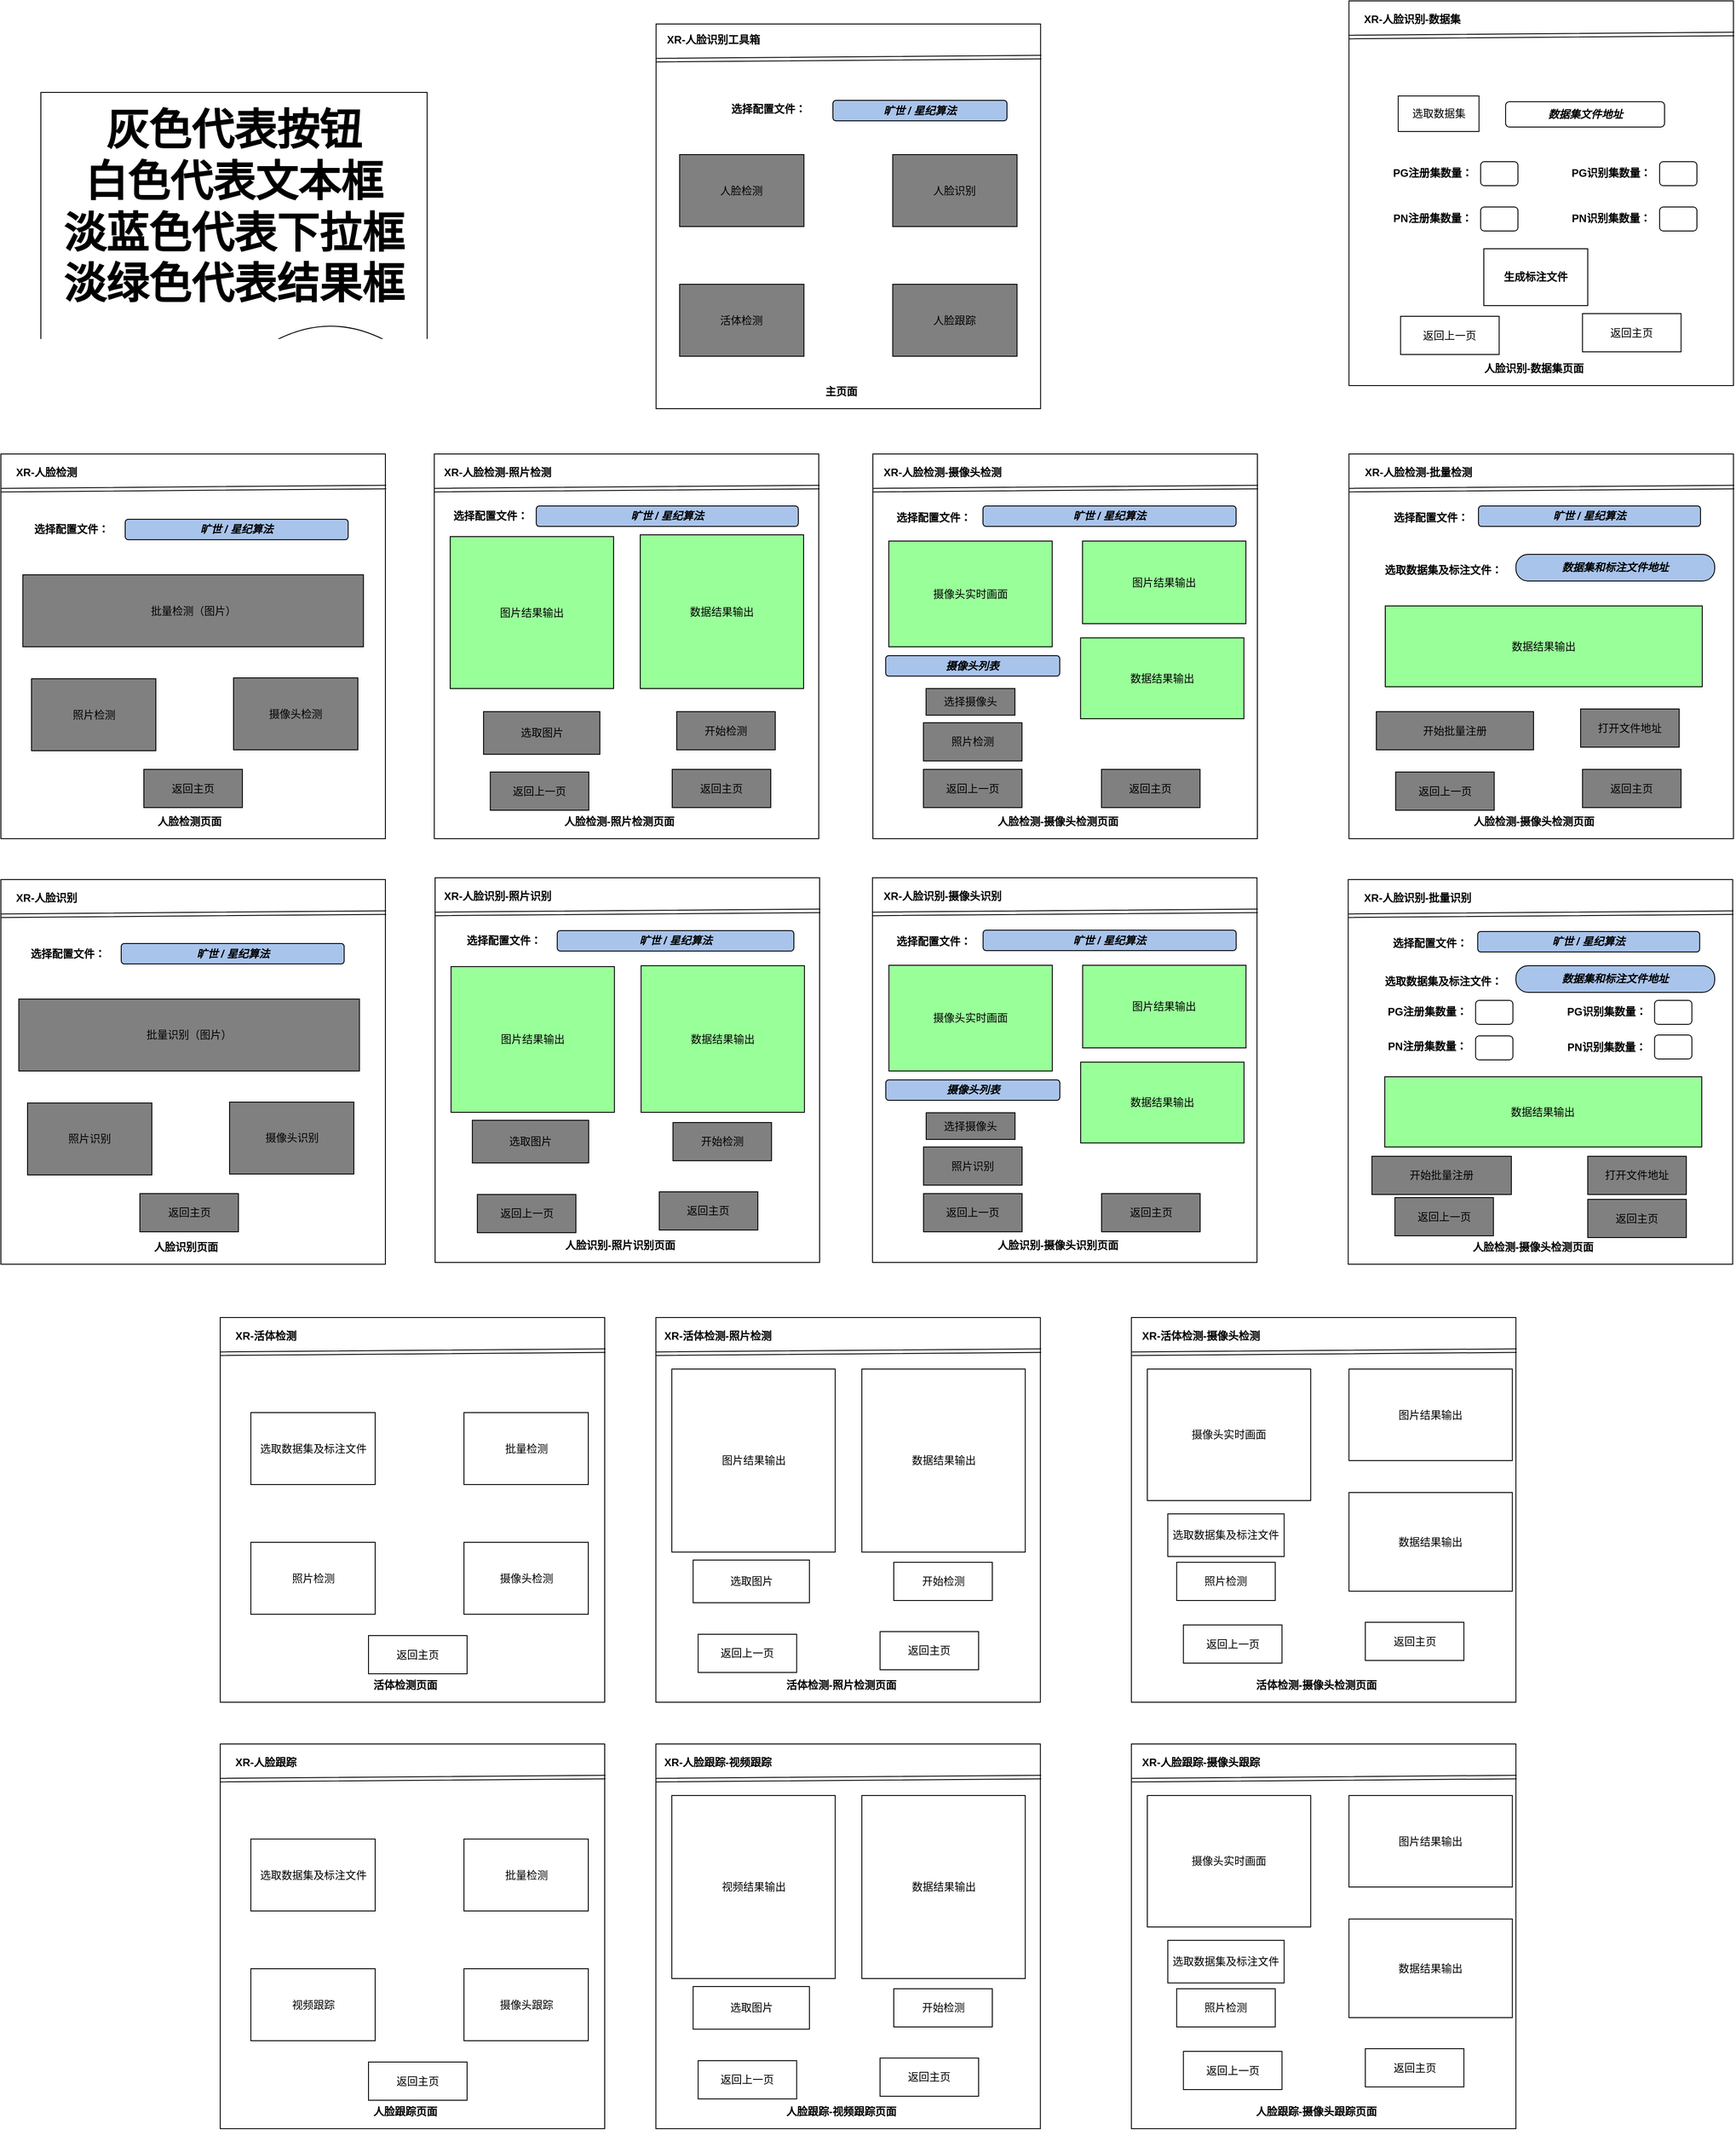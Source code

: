 <mxfile version="20.2.7" type="github">
  <diagram id="C5RBs43oDa-KdzZeNtuy" name="Page-1">
    <mxGraphModel dx="1890" dy="-941" grid="0" gridSize="10" guides="1" tooltips="1" connect="1" arrows="1" fold="1" page="1" pageScale="1" pageWidth="1169" pageHeight="1654" math="0" shadow="0">
      <root>
        <mxCell id="WIyWlLk6GJQsqaUBKTNV-0" />
        <mxCell id="WIyWlLk6GJQsqaUBKTNV-1" parent="WIyWlLk6GJQsqaUBKTNV-0" />
        <mxCell id="2s0qxEssO6G0uXbcbGAq-0" value="" style="whiteSpace=wrap;html=1;aspect=fixed;" parent="WIyWlLk6GJQsqaUBKTNV-1" vertex="1">
          <mxGeometry x="964.84" y="1701" width="433" height="433" as="geometry" />
        </mxCell>
        <mxCell id="2s0qxEssO6G0uXbcbGAq-1" value="&lt;b&gt;XR-人脸识别工具箱&lt;/b&gt;" style="text;html=1;align=center;verticalAlign=middle;resizable=0;points=[];autosize=1;strokeColor=none;fillColor=none;" parent="WIyWlLk6GJQsqaUBKTNV-1" vertex="1">
          <mxGeometry x="967.84" y="1706" width="123" height="26" as="geometry" />
        </mxCell>
        <mxCell id="2s0qxEssO6G0uXbcbGAq-2" value="人脸检测" style="rounded=0;whiteSpace=wrap;html=1;fillColor=#808080;" parent="WIyWlLk6GJQsqaUBKTNV-1" vertex="1">
          <mxGeometry x="991.34" y="1848" width="140" height="81" as="geometry" />
        </mxCell>
        <mxCell id="2s0qxEssO6G0uXbcbGAq-5" value="人脸识别" style="rounded=0;whiteSpace=wrap;html=1;fillColor=#808080;" parent="WIyWlLk6GJQsqaUBKTNV-1" vertex="1">
          <mxGeometry x="1231.34" y="1848" width="140" height="81" as="geometry" />
        </mxCell>
        <mxCell id="2s0qxEssO6G0uXbcbGAq-6" value="活体检测" style="rounded=0;whiteSpace=wrap;html=1;fillColor=#808080;" parent="WIyWlLk6GJQsqaUBKTNV-1" vertex="1">
          <mxGeometry x="991.34" y="1994" width="140" height="81" as="geometry" />
        </mxCell>
        <mxCell id="2s0qxEssO6G0uXbcbGAq-7" value="人脸跟踪" style="rounded=0;whiteSpace=wrap;html=1;fillColor=#808080;" parent="WIyWlLk6GJQsqaUBKTNV-1" vertex="1">
          <mxGeometry x="1231.34" y="1994" width="140" height="81" as="geometry" />
        </mxCell>
        <mxCell id="2s0qxEssO6G0uXbcbGAq-9" value="" style="shape=link;html=1;rounded=0;exitX=0.001;exitY=0.094;exitDx=0;exitDy=0;exitPerimeter=0;entryX=1.002;entryY=0.086;entryDx=0;entryDy=0;entryPerimeter=0;" parent="WIyWlLk6GJQsqaUBKTNV-1" source="2s0qxEssO6G0uXbcbGAq-0" target="2s0qxEssO6G0uXbcbGAq-0" edge="1">
          <mxGeometry width="100" relative="1" as="geometry">
            <mxPoint x="1035.84" y="1742" as="sourcePoint" />
            <mxPoint x="1135.84" y="1742" as="targetPoint" />
          </mxGeometry>
        </mxCell>
        <mxCell id="2s0qxEssO6G0uXbcbGAq-10" value="&lt;b&gt;主页面&lt;/b&gt;" style="text;html=1;align=center;verticalAlign=middle;resizable=0;points=[];autosize=1;strokeColor=none;fillColor=none;" parent="WIyWlLk6GJQsqaUBKTNV-1" vertex="1">
          <mxGeometry x="1145.84" y="2102" width="54" height="26" as="geometry" />
        </mxCell>
        <mxCell id="2s0qxEssO6G0uXbcbGAq-11" value="" style="whiteSpace=wrap;html=1;aspect=fixed;" parent="WIyWlLk6GJQsqaUBKTNV-1" vertex="1">
          <mxGeometry x="227.0" y="2185" width="433" height="433" as="geometry" />
        </mxCell>
        <mxCell id="2s0qxEssO6G0uXbcbGAq-12" value="&lt;b&gt;XR-人脸检测&lt;/b&gt;" style="text;html=1;align=center;verticalAlign=middle;resizable=0;points=[];autosize=1;strokeColor=none;fillColor=none;" parent="WIyWlLk6GJQsqaUBKTNV-1" vertex="1">
          <mxGeometry x="234.0" y="2193" width="87" height="26" as="geometry" />
        </mxCell>
        <mxCell id="2s0qxEssO6G0uXbcbGAq-14" value="批量检测（图片）" style="rounded=0;whiteSpace=wrap;html=1;shadow=0;fillColor=#808080;" parent="WIyWlLk6GJQsqaUBKTNV-1" vertex="1">
          <mxGeometry x="251.7" y="2321" width="383.59" height="81" as="geometry" />
        </mxCell>
        <mxCell id="2s0qxEssO6G0uXbcbGAq-15" value="照片检测" style="rounded=0;whiteSpace=wrap;html=1;fillColor=#808080;" parent="WIyWlLk6GJQsqaUBKTNV-1" vertex="1">
          <mxGeometry x="261.5" y="2438" width="140" height="81" as="geometry" />
        </mxCell>
        <mxCell id="2s0qxEssO6G0uXbcbGAq-16" value="摄像头检测" style="rounded=0;whiteSpace=wrap;html=1;fillColor=#808080;" parent="WIyWlLk6GJQsqaUBKTNV-1" vertex="1">
          <mxGeometry x="489" y="2437" width="140" height="81" as="geometry" />
        </mxCell>
        <mxCell id="2s0qxEssO6G0uXbcbGAq-17" value="" style="shape=link;html=1;rounded=0;exitX=0.001;exitY=0.094;exitDx=0;exitDy=0;exitPerimeter=0;entryX=1.002;entryY=0.086;entryDx=0;entryDy=0;entryPerimeter=0;" parent="WIyWlLk6GJQsqaUBKTNV-1" source="2s0qxEssO6G0uXbcbGAq-11" target="2s0qxEssO6G0uXbcbGAq-11" edge="1">
          <mxGeometry width="100" relative="1" as="geometry">
            <mxPoint x="298" y="2226" as="sourcePoint" />
            <mxPoint x="398" y="2226" as="targetPoint" />
          </mxGeometry>
        </mxCell>
        <mxCell id="2s0qxEssO6G0uXbcbGAq-18" value="&lt;b&gt;人脸检测页面&lt;/b&gt;" style="text;html=1;align=center;verticalAlign=middle;resizable=0;points=[];autosize=1;strokeColor=none;fillColor=none;" parent="WIyWlLk6GJQsqaUBKTNV-1" vertex="1">
          <mxGeometry x="394" y="2586" width="90" height="26" as="geometry" />
        </mxCell>
        <mxCell id="2s0qxEssO6G0uXbcbGAq-20" value="" style="whiteSpace=wrap;html=1;aspect=fixed;" parent="WIyWlLk6GJQsqaUBKTNV-1" vertex="1">
          <mxGeometry x="715.07" y="2185" width="433" height="433" as="geometry" />
        </mxCell>
        <mxCell id="2s0qxEssO6G0uXbcbGAq-21" value="&lt;b&gt;XR-人脸检测-照片检测&lt;/b&gt;" style="text;html=1;align=center;verticalAlign=middle;resizable=0;points=[];autosize=1;strokeColor=none;fillColor=none;" parent="WIyWlLk6GJQsqaUBKTNV-1" vertex="1">
          <mxGeometry x="716" y="2193" width="139" height="26" as="geometry" />
        </mxCell>
        <mxCell id="2s0qxEssO6G0uXbcbGAq-22" value="选取图片" style="rounded=0;whiteSpace=wrap;html=1;fillColor=#808080;" parent="WIyWlLk6GJQsqaUBKTNV-1" vertex="1">
          <mxGeometry x="770.54" y="2475" width="131" height="48" as="geometry" />
        </mxCell>
        <mxCell id="2s0qxEssO6G0uXbcbGAq-24" value="开始检测" style="rounded=0;whiteSpace=wrap;html=1;fillColor=#808080;" parent="WIyWlLk6GJQsqaUBKTNV-1" vertex="1">
          <mxGeometry x="988.07" y="2475" width="111" height="43" as="geometry" />
        </mxCell>
        <mxCell id="2s0qxEssO6G0uXbcbGAq-26" value="" style="shape=link;html=1;rounded=0;exitX=0.001;exitY=0.094;exitDx=0;exitDy=0;exitPerimeter=0;entryX=1.002;entryY=0.086;entryDx=0;entryDy=0;entryPerimeter=0;" parent="WIyWlLk6GJQsqaUBKTNV-1" source="2s0qxEssO6G0uXbcbGAq-20" target="2s0qxEssO6G0uXbcbGAq-20" edge="1">
          <mxGeometry width="100" relative="1" as="geometry">
            <mxPoint x="786.07" y="2226" as="sourcePoint" />
            <mxPoint x="886.07" y="2226" as="targetPoint" />
          </mxGeometry>
        </mxCell>
        <mxCell id="2s0qxEssO6G0uXbcbGAq-27" value="&lt;b&gt;人脸检测-照片检测页面&lt;/b&gt;" style="text;html=1;align=center;verticalAlign=middle;resizable=0;points=[];autosize=1;strokeColor=none;fillColor=none;" parent="WIyWlLk6GJQsqaUBKTNV-1" vertex="1">
          <mxGeometry x="852.07" y="2586" width="142" height="26" as="geometry" />
        </mxCell>
        <mxCell id="2s0qxEssO6G0uXbcbGAq-28" value="图片结果输出" style="rounded=0;whiteSpace=wrap;html=1;fillColor=#99FF99;" parent="WIyWlLk6GJQsqaUBKTNV-1" vertex="1">
          <mxGeometry x="733" y="2278" width="184" height="171" as="geometry" />
        </mxCell>
        <mxCell id="2s0qxEssO6G0uXbcbGAq-29" value="数据结果输出" style="rounded=0;whiteSpace=wrap;html=1;fillColor=#99FF99;" parent="WIyWlLk6GJQsqaUBKTNV-1" vertex="1">
          <mxGeometry x="947.0" y="2276" width="184" height="173" as="geometry" />
        </mxCell>
        <mxCell id="2s0qxEssO6G0uXbcbGAq-30" value="" style="whiteSpace=wrap;html=1;aspect=fixed;" parent="WIyWlLk6GJQsqaUBKTNV-1" vertex="1">
          <mxGeometry x="1209" y="2185" width="433" height="433" as="geometry" />
        </mxCell>
        <mxCell id="2s0qxEssO6G0uXbcbGAq-31" value="&lt;b&gt;XR-人脸检测-摄像头检测&lt;/b&gt;" style="text;html=1;align=center;verticalAlign=middle;resizable=0;points=[];autosize=1;strokeColor=none;fillColor=none;" parent="WIyWlLk6GJQsqaUBKTNV-1" vertex="1">
          <mxGeometry x="1211.5" y="2193" width="151" height="26" as="geometry" />
        </mxCell>
        <mxCell id="2s0qxEssO6G0uXbcbGAq-32" value="选择摄像头" style="rounded=0;whiteSpace=wrap;html=1;fillColor=#808080;" parent="WIyWlLk6GJQsqaUBKTNV-1" vertex="1">
          <mxGeometry x="1268.89" y="2449" width="100.07" height="30" as="geometry" />
        </mxCell>
        <mxCell id="2s0qxEssO6G0uXbcbGAq-33" value="照片检测" style="rounded=0;whiteSpace=wrap;html=1;fillColor=#808080;" parent="WIyWlLk6GJQsqaUBKTNV-1" vertex="1">
          <mxGeometry x="1265.93" y="2487.5" width="111" height="43" as="geometry" />
        </mxCell>
        <mxCell id="2s0qxEssO6G0uXbcbGAq-34" value="" style="shape=link;html=1;rounded=0;exitX=0.001;exitY=0.094;exitDx=0;exitDy=0;exitPerimeter=0;entryX=1.002;entryY=0.086;entryDx=0;entryDy=0;entryPerimeter=0;" parent="WIyWlLk6GJQsqaUBKTNV-1" source="2s0qxEssO6G0uXbcbGAq-30" target="2s0qxEssO6G0uXbcbGAq-30" edge="1">
          <mxGeometry width="100" relative="1" as="geometry">
            <mxPoint x="1280" y="2226" as="sourcePoint" />
            <mxPoint x="1380" y="2226" as="targetPoint" />
          </mxGeometry>
        </mxCell>
        <mxCell id="2s0qxEssO6G0uXbcbGAq-35" value="&lt;b&gt;人脸检测-摄像头检测页面&lt;/b&gt;" style="text;html=1;align=center;verticalAlign=middle;resizable=0;points=[];autosize=1;strokeColor=none;fillColor=none;" parent="WIyWlLk6GJQsqaUBKTNV-1" vertex="1">
          <mxGeometry x="1340" y="2586" width="154" height="26" as="geometry" />
        </mxCell>
        <mxCell id="2s0qxEssO6G0uXbcbGAq-36" value="摄像头实时画面" style="rounded=0;whiteSpace=wrap;html=1;fillColor=#99FF99;" parent="WIyWlLk6GJQsqaUBKTNV-1" vertex="1">
          <mxGeometry x="1226.93" y="2283" width="184" height="119" as="geometry" />
        </mxCell>
        <mxCell id="2s0qxEssO6G0uXbcbGAq-37" value="数据结果输出" style="rounded=0;whiteSpace=wrap;html=1;fillColor=#99FF99;" parent="WIyWlLk6GJQsqaUBKTNV-1" vertex="1">
          <mxGeometry x="1442.86" y="2392" width="184" height="91" as="geometry" />
        </mxCell>
        <mxCell id="2s0qxEssO6G0uXbcbGAq-38" value="图片结果输出" style="rounded=0;whiteSpace=wrap;html=1;fillColor=#99FF99;" parent="WIyWlLk6GJQsqaUBKTNV-1" vertex="1">
          <mxGeometry x="1445.09" y="2283" width="184" height="93" as="geometry" />
        </mxCell>
        <mxCell id="2s0qxEssO6G0uXbcbGAq-39" value="" style="whiteSpace=wrap;html=1;aspect=fixed;" parent="WIyWlLk6GJQsqaUBKTNV-1" vertex="1">
          <mxGeometry x="227" y="2664" width="433" height="433" as="geometry" />
        </mxCell>
        <mxCell id="2s0qxEssO6G0uXbcbGAq-40" value="&lt;b&gt;XR-人脸识别&lt;/b&gt;" style="text;html=1;align=center;verticalAlign=middle;resizable=0;points=[];autosize=1;strokeColor=none;fillColor=none;" parent="WIyWlLk6GJQsqaUBKTNV-1" vertex="1">
          <mxGeometry x="234" y="2672" width="87" height="26" as="geometry" />
        </mxCell>
        <mxCell id="2s0qxEssO6G0uXbcbGAq-45" value="" style="shape=link;html=1;rounded=0;exitX=0.001;exitY=0.094;exitDx=0;exitDy=0;exitPerimeter=0;entryX=1.002;entryY=0.086;entryDx=0;entryDy=0;entryPerimeter=0;" parent="WIyWlLk6GJQsqaUBKTNV-1" source="2s0qxEssO6G0uXbcbGAq-39" target="2s0qxEssO6G0uXbcbGAq-39" edge="1">
          <mxGeometry width="100" relative="1" as="geometry">
            <mxPoint x="298.0" y="2705" as="sourcePoint" />
            <mxPoint x="398.0" y="2705" as="targetPoint" />
          </mxGeometry>
        </mxCell>
        <mxCell id="2s0qxEssO6G0uXbcbGAq-46" value="&lt;b&gt;人脸识别页面&lt;/b&gt;" style="text;html=1;align=center;verticalAlign=middle;resizable=0;points=[];autosize=1;strokeColor=none;fillColor=none;" parent="WIyWlLk6GJQsqaUBKTNV-1" vertex="1">
          <mxGeometry x="390.0" y="3065" width="90" height="26" as="geometry" />
        </mxCell>
        <mxCell id="2s0qxEssO6G0uXbcbGAq-47" value="" style="whiteSpace=wrap;html=1;aspect=fixed;" parent="WIyWlLk6GJQsqaUBKTNV-1" vertex="1">
          <mxGeometry x="1745.14" y="1675" width="433" height="433" as="geometry" />
        </mxCell>
        <mxCell id="2s0qxEssO6G0uXbcbGAq-48" value="&lt;b&gt;XR-人脸识别-数据集&lt;/b&gt;" style="text;html=1;align=center;verticalAlign=middle;resizable=0;points=[];autosize=1;strokeColor=none;fillColor=none;" parent="WIyWlLk6GJQsqaUBKTNV-1" vertex="1">
          <mxGeometry x="1752.07" y="1683" width="127" height="26" as="geometry" />
        </mxCell>
        <mxCell id="2s0qxEssO6G0uXbcbGAq-49" value="&lt;b&gt;生成标注文件&lt;/b&gt;" style="rounded=0;whiteSpace=wrap;html=1;" parent="WIyWlLk6GJQsqaUBKTNV-1" vertex="1">
          <mxGeometry x="1897.01" y="1954" width="117.06" height="64" as="geometry" />
        </mxCell>
        <mxCell id="2s0qxEssO6G0uXbcbGAq-51" value="" style="shape=link;html=1;rounded=0;exitX=0.001;exitY=0.094;exitDx=0;exitDy=0;exitPerimeter=0;entryX=1.002;entryY=0.086;entryDx=0;entryDy=0;entryPerimeter=0;" parent="WIyWlLk6GJQsqaUBKTNV-1" source="2s0qxEssO6G0uXbcbGAq-47" target="2s0qxEssO6G0uXbcbGAq-47" edge="1">
          <mxGeometry width="100" relative="1" as="geometry">
            <mxPoint x="1816.14" y="1716" as="sourcePoint" />
            <mxPoint x="1916.14" y="1716" as="targetPoint" />
          </mxGeometry>
        </mxCell>
        <mxCell id="2s0qxEssO6G0uXbcbGAq-52" value="&lt;b&gt;人脸识别-数据集页面&lt;/b&gt;" style="text;html=1;align=center;verticalAlign=middle;resizable=0;points=[];autosize=1;strokeColor=none;fillColor=none;" parent="WIyWlLk6GJQsqaUBKTNV-1" vertex="1">
          <mxGeometry x="1888.14" y="2076" width="130" height="26" as="geometry" />
        </mxCell>
        <mxCell id="2s0qxEssO6G0uXbcbGAq-55" value="" style="whiteSpace=wrap;html=1;aspect=fixed;" parent="WIyWlLk6GJQsqaUBKTNV-1" vertex="1">
          <mxGeometry x="1208.57" y="2662" width="433" height="433" as="geometry" />
        </mxCell>
        <mxCell id="2s0qxEssO6G0uXbcbGAq-56" value="&lt;b&gt;XR-人脸识别-摄像头识别&lt;/b&gt;" style="text;html=1;align=center;verticalAlign=middle;resizable=0;points=[];autosize=1;strokeColor=none;fillColor=none;" parent="WIyWlLk6GJQsqaUBKTNV-1" vertex="1">
          <mxGeometry x="1211.07" y="2670" width="151" height="26" as="geometry" />
        </mxCell>
        <mxCell id="2s0qxEssO6G0uXbcbGAq-59" value="" style="shape=link;html=1;rounded=0;exitX=0.001;exitY=0.094;exitDx=0;exitDy=0;exitPerimeter=0;entryX=1.002;entryY=0.086;entryDx=0;entryDy=0;entryPerimeter=0;" parent="WIyWlLk6GJQsqaUBKTNV-1" source="2s0qxEssO6G0uXbcbGAq-55" target="2s0qxEssO6G0uXbcbGAq-55" edge="1">
          <mxGeometry width="100" relative="1" as="geometry">
            <mxPoint x="1279.57" y="2703" as="sourcePoint" />
            <mxPoint x="1379.57" y="2703" as="targetPoint" />
          </mxGeometry>
        </mxCell>
        <mxCell id="2s0qxEssO6G0uXbcbGAq-60" value="&lt;b&gt;人脸识别-摄像头识别页面&lt;/b&gt;" style="text;html=1;align=center;verticalAlign=middle;resizable=0;points=[];autosize=1;strokeColor=none;fillColor=none;" parent="WIyWlLk6GJQsqaUBKTNV-1" vertex="1">
          <mxGeometry x="1339.57" y="3063" width="154" height="26" as="geometry" />
        </mxCell>
        <mxCell id="2s0qxEssO6G0uXbcbGAq-82" value="" style="whiteSpace=wrap;html=1;aspect=fixed;" parent="WIyWlLk6GJQsqaUBKTNV-1" vertex="1">
          <mxGeometry x="716" y="2662" width="433" height="433" as="geometry" />
        </mxCell>
        <mxCell id="2s0qxEssO6G0uXbcbGAq-83" value="&lt;b&gt;XR-人脸识别-照片识别&lt;/b&gt;" style="text;html=1;align=center;verticalAlign=middle;resizable=0;points=[];autosize=1;strokeColor=none;fillColor=none;" parent="WIyWlLk6GJQsqaUBKTNV-1" vertex="1">
          <mxGeometry x="716.93" y="2670" width="139" height="26" as="geometry" />
        </mxCell>
        <mxCell id="2s0qxEssO6G0uXbcbGAq-84" value="选取图片" style="rounded=0;whiteSpace=wrap;html=1;fillColor=#808080;" parent="WIyWlLk6GJQsqaUBKTNV-1" vertex="1">
          <mxGeometry x="757.93" y="2935" width="131" height="48" as="geometry" />
        </mxCell>
        <mxCell id="2s0qxEssO6G0uXbcbGAq-85" value="开始检测" style="rounded=0;whiteSpace=wrap;html=1;fillColor=#808080;" parent="WIyWlLk6GJQsqaUBKTNV-1" vertex="1">
          <mxGeometry x="983.86" y="2937.5" width="111" height="43" as="geometry" />
        </mxCell>
        <mxCell id="2s0qxEssO6G0uXbcbGAq-86" value="" style="shape=link;html=1;rounded=0;exitX=0.001;exitY=0.094;exitDx=0;exitDy=0;exitPerimeter=0;entryX=1.002;entryY=0.086;entryDx=0;entryDy=0;entryPerimeter=0;" parent="WIyWlLk6GJQsqaUBKTNV-1" source="2s0qxEssO6G0uXbcbGAq-82" target="2s0qxEssO6G0uXbcbGAq-82" edge="1">
          <mxGeometry width="100" relative="1" as="geometry">
            <mxPoint x="787" y="2703" as="sourcePoint" />
            <mxPoint x="887" y="2703" as="targetPoint" />
          </mxGeometry>
        </mxCell>
        <mxCell id="2s0qxEssO6G0uXbcbGAq-87" value="&lt;b&gt;人脸识别-照片识别页面&lt;/b&gt;" style="text;html=1;align=center;verticalAlign=middle;resizable=0;points=[];autosize=1;strokeColor=none;fillColor=none;" parent="WIyWlLk6GJQsqaUBKTNV-1" vertex="1">
          <mxGeometry x="853" y="3063" width="142" height="26" as="geometry" />
        </mxCell>
        <mxCell id="2s0qxEssO6G0uXbcbGAq-88" value="图片结果输出" style="rounded=0;whiteSpace=wrap;html=1;fillColor=#99FF99;" parent="WIyWlLk6GJQsqaUBKTNV-1" vertex="1">
          <mxGeometry x="733.93" y="2762" width="184" height="164" as="geometry" />
        </mxCell>
        <mxCell id="2s0qxEssO6G0uXbcbGAq-89" value="数据结果输出" style="rounded=0;whiteSpace=wrap;html=1;fillColor=#99FF99;" parent="WIyWlLk6GJQsqaUBKTNV-1" vertex="1">
          <mxGeometry x="947.93" y="2761" width="184" height="165" as="geometry" />
        </mxCell>
        <mxCell id="2s0qxEssO6G0uXbcbGAq-91" value="" style="rounded=1;whiteSpace=wrap;html=1;" parent="WIyWlLk6GJQsqaUBKTNV-1" vertex="1">
          <mxGeometry x="1893.43" y="1856" width="42" height="27" as="geometry" />
        </mxCell>
        <mxCell id="2s0qxEssO6G0uXbcbGAq-92" value="&lt;b&gt;PG注册集数量：&lt;/b&gt;" style="text;html=1;align=center;verticalAlign=middle;resizable=0;points=[];autosize=1;strokeColor=none;fillColor=none;" parent="WIyWlLk6GJQsqaUBKTNV-1" vertex="1">
          <mxGeometry x="1785.43" y="1856" width="107" height="26" as="geometry" />
        </mxCell>
        <mxCell id="2s0qxEssO6G0uXbcbGAq-93" value="" style="rounded=1;whiteSpace=wrap;html=1;" parent="WIyWlLk6GJQsqaUBKTNV-1" vertex="1">
          <mxGeometry x="1893.43" y="1907" width="42" height="27" as="geometry" />
        </mxCell>
        <mxCell id="2s0qxEssO6G0uXbcbGAq-94" value="&lt;b&gt;PN注册集数量：&lt;/b&gt;" style="text;html=1;align=center;verticalAlign=middle;resizable=0;points=[];autosize=1;strokeColor=none;fillColor=none;" parent="WIyWlLk6GJQsqaUBKTNV-1" vertex="1">
          <mxGeometry x="1785.43" y="1907" width="107" height="26" as="geometry" />
        </mxCell>
        <mxCell id="2s0qxEssO6G0uXbcbGAq-95" value="" style="rounded=1;whiteSpace=wrap;html=1;" parent="WIyWlLk6GJQsqaUBKTNV-1" vertex="1">
          <mxGeometry x="2094.98" y="1856" width="42" height="27" as="geometry" />
        </mxCell>
        <mxCell id="2s0qxEssO6G0uXbcbGAq-96" value="&lt;b&gt;PG识别集数量：&lt;/b&gt;" style="text;html=1;align=center;verticalAlign=middle;resizable=0;points=[];autosize=1;strokeColor=none;fillColor=none;" parent="WIyWlLk6GJQsqaUBKTNV-1" vertex="1">
          <mxGeometry x="1986.98" y="1856" width="107" height="26" as="geometry" />
        </mxCell>
        <mxCell id="2s0qxEssO6G0uXbcbGAq-97" value="" style="rounded=1;whiteSpace=wrap;html=1;" parent="WIyWlLk6GJQsqaUBKTNV-1" vertex="1">
          <mxGeometry x="2094.98" y="1907" width="42" height="27" as="geometry" />
        </mxCell>
        <mxCell id="2s0qxEssO6G0uXbcbGAq-98" value="&lt;b&gt;PN识别集数量：&lt;/b&gt;" style="text;html=1;align=center;verticalAlign=middle;resizable=0;points=[];autosize=1;strokeColor=none;fillColor=none;" parent="WIyWlLk6GJQsqaUBKTNV-1" vertex="1">
          <mxGeometry x="1986.98" y="1907" width="107" height="26" as="geometry" />
        </mxCell>
        <mxCell id="2s0qxEssO6G0uXbcbGAq-99" value="选取数据集" style="rounded=0;whiteSpace=wrap;html=1;" parent="WIyWlLk6GJQsqaUBKTNV-1" vertex="1">
          <mxGeometry x="1800.61" y="1782" width="91" height="40" as="geometry" />
        </mxCell>
        <mxCell id="2s0qxEssO6G0uXbcbGAq-100" value="&lt;b&gt;&lt;i&gt;数据集文件地址&lt;/i&gt;&lt;/b&gt;" style="rounded=1;whiteSpace=wrap;html=1;" parent="WIyWlLk6GJQsqaUBKTNV-1" vertex="1">
          <mxGeometry x="1921.54" y="1788.5" width="179" height="28.5" as="geometry" />
        </mxCell>
        <mxCell id="2s0qxEssO6G0uXbcbGAq-101" value="返回主页" style="rounded=0;whiteSpace=wrap;html=1;fillColor=#808080;" parent="WIyWlLk6GJQsqaUBKTNV-1" vertex="1">
          <mxGeometry x="388" y="2540" width="111" height="43" as="geometry" />
        </mxCell>
        <mxCell id="2s0qxEssO6G0uXbcbGAq-102" value="返回主页" style="rounded=0;whiteSpace=wrap;html=1;fillColor=#808080;" parent="WIyWlLk6GJQsqaUBKTNV-1" vertex="1">
          <mxGeometry x="983.0" y="2540" width="111" height="43" as="geometry" />
        </mxCell>
        <mxCell id="2s0qxEssO6G0uXbcbGAq-103" value="返回上一页" style="rounded=0;whiteSpace=wrap;html=1;fillColor=#808080;" parent="WIyWlLk6GJQsqaUBKTNV-1" vertex="1">
          <mxGeometry x="778.14" y="2543" width="111" height="43" as="geometry" />
        </mxCell>
        <mxCell id="2s0qxEssO6G0uXbcbGAq-104" value="返回主页" style="rounded=0;whiteSpace=wrap;html=1;fillColor=#808080;" parent="WIyWlLk6GJQsqaUBKTNV-1" vertex="1">
          <mxGeometry x="1466.43" y="2540" width="111" height="43" as="geometry" />
        </mxCell>
        <mxCell id="2s0qxEssO6G0uXbcbGAq-105" value="返回上一页" style="rounded=0;whiteSpace=wrap;html=1;fillColor=#808080;" parent="WIyWlLk6GJQsqaUBKTNV-1" vertex="1">
          <mxGeometry x="1265.93" y="2540" width="111" height="43" as="geometry" />
        </mxCell>
        <mxCell id="2s0qxEssO6G0uXbcbGAq-107" value="返回主页" style="rounded=0;whiteSpace=wrap;html=1;" parent="WIyWlLk6GJQsqaUBKTNV-1" vertex="1">
          <mxGeometry x="2008.14" y="2027" width="111" height="43" as="geometry" />
        </mxCell>
        <mxCell id="2s0qxEssO6G0uXbcbGAq-108" value="返回上一页" style="rounded=0;whiteSpace=wrap;html=1;" parent="WIyWlLk6GJQsqaUBKTNV-1" vertex="1">
          <mxGeometry x="1803.28" y="2030" width="111" height="43" as="geometry" />
        </mxCell>
        <mxCell id="2s0qxEssO6G0uXbcbGAq-109" value="返回主页" style="rounded=0;whiteSpace=wrap;html=1;fillColor=#808080;" parent="WIyWlLk6GJQsqaUBKTNV-1" vertex="1">
          <mxGeometry x="968.43" y="3015.5" width="111" height="43" as="geometry" />
        </mxCell>
        <mxCell id="2s0qxEssO6G0uXbcbGAq-110" value="返回上一页" style="rounded=0;whiteSpace=wrap;html=1;fillColor=#808080;" parent="WIyWlLk6GJQsqaUBKTNV-1" vertex="1">
          <mxGeometry x="763.57" y="3018.5" width="111" height="43" as="geometry" />
        </mxCell>
        <mxCell id="2s0qxEssO6G0uXbcbGAq-113" value="" style="whiteSpace=wrap;html=1;aspect=fixed;" parent="WIyWlLk6GJQsqaUBKTNV-1" vertex="1">
          <mxGeometry x="474" y="3157" width="433" height="433" as="geometry" />
        </mxCell>
        <mxCell id="2s0qxEssO6G0uXbcbGAq-114" value="&lt;b&gt;XR-活体检测&lt;/b&gt;" style="text;html=1;align=center;verticalAlign=middle;resizable=0;points=[];autosize=1;strokeColor=none;fillColor=none;" parent="WIyWlLk6GJQsqaUBKTNV-1" vertex="1">
          <mxGeometry x="481" y="3165" width="87" height="26" as="geometry" />
        </mxCell>
        <mxCell id="2s0qxEssO6G0uXbcbGAq-115" value="选取数据集及标注文件" style="rounded=0;whiteSpace=wrap;html=1;" parent="WIyWlLk6GJQsqaUBKTNV-1" vertex="1">
          <mxGeometry x="508.5" y="3264" width="140" height="81" as="geometry" />
        </mxCell>
        <mxCell id="2s0qxEssO6G0uXbcbGAq-116" value="批量检测" style="rounded=0;whiteSpace=wrap;html=1;" parent="WIyWlLk6GJQsqaUBKTNV-1" vertex="1">
          <mxGeometry x="748.5" y="3264" width="140" height="81" as="geometry" />
        </mxCell>
        <mxCell id="2s0qxEssO6G0uXbcbGAq-117" value="照片检测" style="rounded=0;whiteSpace=wrap;html=1;" parent="WIyWlLk6GJQsqaUBKTNV-1" vertex="1">
          <mxGeometry x="508.5" y="3410" width="140" height="81" as="geometry" />
        </mxCell>
        <mxCell id="2s0qxEssO6G0uXbcbGAq-118" value="摄像头检测" style="rounded=0;whiteSpace=wrap;html=1;" parent="WIyWlLk6GJQsqaUBKTNV-1" vertex="1">
          <mxGeometry x="748.5" y="3410" width="140" height="81" as="geometry" />
        </mxCell>
        <mxCell id="2s0qxEssO6G0uXbcbGAq-119" value="" style="shape=link;html=1;rounded=0;exitX=0.001;exitY=0.094;exitDx=0;exitDy=0;exitPerimeter=0;entryX=1.002;entryY=0.086;entryDx=0;entryDy=0;entryPerimeter=0;" parent="WIyWlLk6GJQsqaUBKTNV-1" source="2s0qxEssO6G0uXbcbGAq-113" target="2s0qxEssO6G0uXbcbGAq-113" edge="1">
          <mxGeometry width="100" relative="1" as="geometry">
            <mxPoint x="545" y="3198" as="sourcePoint" />
            <mxPoint x="645" y="3198" as="targetPoint" />
          </mxGeometry>
        </mxCell>
        <mxCell id="2s0qxEssO6G0uXbcbGAq-120" value="&lt;b&gt;活体检测页面&lt;/b&gt;" style="text;html=1;align=center;verticalAlign=middle;resizable=0;points=[];autosize=1;strokeColor=none;fillColor=none;" parent="WIyWlLk6GJQsqaUBKTNV-1" vertex="1">
          <mxGeometry x="637" y="3558" width="90" height="26" as="geometry" />
        </mxCell>
        <mxCell id="2s0qxEssO6G0uXbcbGAq-126" value="" style="whiteSpace=wrap;html=1;aspect=fixed;" parent="WIyWlLk6GJQsqaUBKTNV-1" vertex="1">
          <mxGeometry x="1500.14" y="3157" width="433" height="433" as="geometry" />
        </mxCell>
        <mxCell id="2s0qxEssO6G0uXbcbGAq-127" value="&lt;b&gt;XR-活体检测-摄像头检测&lt;/b&gt;" style="text;html=1;align=center;verticalAlign=middle;resizable=0;points=[];autosize=1;strokeColor=none;fillColor=none;" parent="WIyWlLk6GJQsqaUBKTNV-1" vertex="1">
          <mxGeometry x="1502.64" y="3165" width="151" height="26" as="geometry" />
        </mxCell>
        <mxCell id="2s0qxEssO6G0uXbcbGAq-128" value="选取数据集及标注文件" style="rounded=0;whiteSpace=wrap;html=1;" parent="WIyWlLk6GJQsqaUBKTNV-1" vertex="1">
          <mxGeometry x="1541.14" y="3378" width="131" height="48" as="geometry" />
        </mxCell>
        <mxCell id="2s0qxEssO6G0uXbcbGAq-129" value="照片检测" style="rounded=0;whiteSpace=wrap;html=1;" parent="WIyWlLk6GJQsqaUBKTNV-1" vertex="1">
          <mxGeometry x="1551.14" y="3432.5" width="111" height="43" as="geometry" />
        </mxCell>
        <mxCell id="2s0qxEssO6G0uXbcbGAq-130" value="" style="shape=link;html=1;rounded=0;exitX=0.001;exitY=0.094;exitDx=0;exitDy=0;exitPerimeter=0;entryX=1.002;entryY=0.086;entryDx=0;entryDy=0;entryPerimeter=0;" parent="WIyWlLk6GJQsqaUBKTNV-1" source="2s0qxEssO6G0uXbcbGAq-126" target="2s0qxEssO6G0uXbcbGAq-126" edge="1">
          <mxGeometry width="100" relative="1" as="geometry">
            <mxPoint x="1571.14" y="3198" as="sourcePoint" />
            <mxPoint x="1671.14" y="3198" as="targetPoint" />
          </mxGeometry>
        </mxCell>
        <mxCell id="2s0qxEssO6G0uXbcbGAq-131" value="&lt;b&gt;活体检测-摄像头检测页面&lt;/b&gt;" style="text;html=1;align=center;verticalAlign=middle;resizable=0;points=[];autosize=1;strokeColor=none;fillColor=none;" parent="WIyWlLk6GJQsqaUBKTNV-1" vertex="1">
          <mxGeometry x="1631.14" y="3558" width="154" height="26" as="geometry" />
        </mxCell>
        <mxCell id="2s0qxEssO6G0uXbcbGAq-132" value="摄像头实时画面" style="rounded=0;whiteSpace=wrap;html=1;" parent="WIyWlLk6GJQsqaUBKTNV-1" vertex="1">
          <mxGeometry x="1518.07" y="3215" width="184" height="148" as="geometry" />
        </mxCell>
        <mxCell id="2s0qxEssO6G0uXbcbGAq-133" value="数据结果输出" style="rounded=0;whiteSpace=wrap;html=1;" parent="WIyWlLk6GJQsqaUBKTNV-1" vertex="1">
          <mxGeometry x="1745.14" y="3354" width="184" height="111" as="geometry" />
        </mxCell>
        <mxCell id="2s0qxEssO6G0uXbcbGAq-134" value="图片结果输出" style="rounded=0;whiteSpace=wrap;html=1;" parent="WIyWlLk6GJQsqaUBKTNV-1" vertex="1">
          <mxGeometry x="1745.14" y="3215" width="184" height="103" as="geometry" />
        </mxCell>
        <mxCell id="2s0qxEssO6G0uXbcbGAq-135" value="" style="whiteSpace=wrap;html=1;aspect=fixed;" parent="WIyWlLk6GJQsqaUBKTNV-1" vertex="1">
          <mxGeometry x="964.64" y="3157" width="433" height="433" as="geometry" />
        </mxCell>
        <mxCell id="2s0qxEssO6G0uXbcbGAq-136" value="&lt;b&gt;XR-活体检测-照片检测&lt;/b&gt;" style="text;html=1;align=center;verticalAlign=middle;resizable=0;points=[];autosize=1;strokeColor=none;fillColor=none;" parent="WIyWlLk6GJQsqaUBKTNV-1" vertex="1">
          <mxGeometry x="964.57" y="3165" width="139" height="26" as="geometry" />
        </mxCell>
        <mxCell id="2s0qxEssO6G0uXbcbGAq-137" value="选取图片" style="rounded=0;whiteSpace=wrap;html=1;" parent="WIyWlLk6GJQsqaUBKTNV-1" vertex="1">
          <mxGeometry x="1006.57" y="3430" width="131" height="48" as="geometry" />
        </mxCell>
        <mxCell id="2s0qxEssO6G0uXbcbGAq-138" value="开始检测" style="rounded=0;whiteSpace=wrap;html=1;" parent="WIyWlLk6GJQsqaUBKTNV-1" vertex="1">
          <mxGeometry x="1232.5" y="3432.5" width="111" height="43" as="geometry" />
        </mxCell>
        <mxCell id="2s0qxEssO6G0uXbcbGAq-139" value="" style="shape=link;html=1;rounded=0;exitX=0.001;exitY=0.094;exitDx=0;exitDy=0;exitPerimeter=0;entryX=1.002;entryY=0.086;entryDx=0;entryDy=0;entryPerimeter=0;" parent="WIyWlLk6GJQsqaUBKTNV-1" source="2s0qxEssO6G0uXbcbGAq-135" target="2s0qxEssO6G0uXbcbGAq-135" edge="1">
          <mxGeometry width="100" relative="1" as="geometry">
            <mxPoint x="1035.64" y="3198" as="sourcePoint" />
            <mxPoint x="1135.64" y="3198" as="targetPoint" />
          </mxGeometry>
        </mxCell>
        <mxCell id="2s0qxEssO6G0uXbcbGAq-140" value="&lt;b&gt;活体检测-照片检测页面&lt;/b&gt;" style="text;html=1;align=center;verticalAlign=middle;resizable=0;points=[];autosize=1;strokeColor=none;fillColor=none;" parent="WIyWlLk6GJQsqaUBKTNV-1" vertex="1">
          <mxGeometry x="1101.64" y="3558" width="142" height="26" as="geometry" />
        </mxCell>
        <mxCell id="2s0qxEssO6G0uXbcbGAq-141" value="图片结果输出" style="rounded=0;whiteSpace=wrap;html=1;" parent="WIyWlLk6GJQsqaUBKTNV-1" vertex="1">
          <mxGeometry x="982.57" y="3215" width="184" height="206" as="geometry" />
        </mxCell>
        <mxCell id="2s0qxEssO6G0uXbcbGAq-142" value="数据结果输出" style="rounded=0;whiteSpace=wrap;html=1;" parent="WIyWlLk6GJQsqaUBKTNV-1" vertex="1">
          <mxGeometry x="1196.57" y="3215" width="184" height="206" as="geometry" />
        </mxCell>
        <mxCell id="2s0qxEssO6G0uXbcbGAq-153" value="返回主页" style="rounded=0;whiteSpace=wrap;html=1;" parent="WIyWlLk6GJQsqaUBKTNV-1" vertex="1">
          <mxGeometry x="641" y="3515" width="111" height="43" as="geometry" />
        </mxCell>
        <mxCell id="2s0qxEssO6G0uXbcbGAq-156" value="返回主页" style="rounded=0;whiteSpace=wrap;html=1;" parent="WIyWlLk6GJQsqaUBKTNV-1" vertex="1">
          <mxGeometry x="1217.07" y="3510.5" width="111" height="43" as="geometry" />
        </mxCell>
        <mxCell id="2s0qxEssO6G0uXbcbGAq-157" value="返回上一页" style="rounded=0;whiteSpace=wrap;html=1;" parent="WIyWlLk6GJQsqaUBKTNV-1" vertex="1">
          <mxGeometry x="1012.21" y="3513.5" width="111" height="43" as="geometry" />
        </mxCell>
        <mxCell id="2s0qxEssO6G0uXbcbGAq-158" value="返回主页" style="rounded=0;whiteSpace=wrap;html=1;" parent="WIyWlLk6GJQsqaUBKTNV-1" vertex="1">
          <mxGeometry x="1763.57" y="3500" width="111" height="43" as="geometry" />
        </mxCell>
        <mxCell id="2s0qxEssO6G0uXbcbGAq-159" value="返回上一页" style="rounded=0;whiteSpace=wrap;html=1;" parent="WIyWlLk6GJQsqaUBKTNV-1" vertex="1">
          <mxGeometry x="1558.71" y="3503" width="111" height="43" as="geometry" />
        </mxCell>
        <mxCell id="2s0qxEssO6G0uXbcbGAq-160" value="" style="whiteSpace=wrap;html=1;aspect=fixed;" parent="WIyWlLk6GJQsqaUBKTNV-1" vertex="1">
          <mxGeometry x="474" y="3637" width="433" height="433" as="geometry" />
        </mxCell>
        <mxCell id="2s0qxEssO6G0uXbcbGAq-161" value="&lt;b&gt;XR-人脸跟踪&lt;/b&gt;" style="text;html=1;align=center;verticalAlign=middle;resizable=0;points=[];autosize=1;strokeColor=none;fillColor=none;" parent="WIyWlLk6GJQsqaUBKTNV-1" vertex="1">
          <mxGeometry x="481" y="3645" width="87" height="26" as="geometry" />
        </mxCell>
        <mxCell id="2s0qxEssO6G0uXbcbGAq-162" value="选取数据集及标注文件" style="rounded=0;whiteSpace=wrap;html=1;" parent="WIyWlLk6GJQsqaUBKTNV-1" vertex="1">
          <mxGeometry x="508.5" y="3744" width="140" height="81" as="geometry" />
        </mxCell>
        <mxCell id="2s0qxEssO6G0uXbcbGAq-163" value="批量检测" style="rounded=0;whiteSpace=wrap;html=1;" parent="WIyWlLk6GJQsqaUBKTNV-1" vertex="1">
          <mxGeometry x="748.5" y="3744" width="140" height="81" as="geometry" />
        </mxCell>
        <mxCell id="2s0qxEssO6G0uXbcbGAq-164" value="视频跟踪" style="rounded=0;whiteSpace=wrap;html=1;" parent="WIyWlLk6GJQsqaUBKTNV-1" vertex="1">
          <mxGeometry x="508.5" y="3890" width="140" height="81" as="geometry" />
        </mxCell>
        <mxCell id="2s0qxEssO6G0uXbcbGAq-165" value="摄像头跟踪" style="rounded=0;whiteSpace=wrap;html=1;" parent="WIyWlLk6GJQsqaUBKTNV-1" vertex="1">
          <mxGeometry x="748.5" y="3890" width="140" height="81" as="geometry" />
        </mxCell>
        <mxCell id="2s0qxEssO6G0uXbcbGAq-166" value="" style="shape=link;html=1;rounded=0;exitX=0.001;exitY=0.094;exitDx=0;exitDy=0;exitPerimeter=0;entryX=1.002;entryY=0.086;entryDx=0;entryDy=0;entryPerimeter=0;" parent="WIyWlLk6GJQsqaUBKTNV-1" source="2s0qxEssO6G0uXbcbGAq-160" target="2s0qxEssO6G0uXbcbGAq-160" edge="1">
          <mxGeometry width="100" relative="1" as="geometry">
            <mxPoint x="545" y="3678" as="sourcePoint" />
            <mxPoint x="645" y="3678" as="targetPoint" />
          </mxGeometry>
        </mxCell>
        <mxCell id="2s0qxEssO6G0uXbcbGAq-167" value="&lt;b&gt;人脸跟踪页面&lt;/b&gt;" style="text;html=1;align=center;verticalAlign=middle;resizable=0;points=[];autosize=1;strokeColor=none;fillColor=none;" parent="WIyWlLk6GJQsqaUBKTNV-1" vertex="1">
          <mxGeometry x="637" y="4038" width="90" height="26" as="geometry" />
        </mxCell>
        <mxCell id="2s0qxEssO6G0uXbcbGAq-168" value="" style="whiteSpace=wrap;html=1;aspect=fixed;" parent="WIyWlLk6GJQsqaUBKTNV-1" vertex="1">
          <mxGeometry x="1500.14" y="3637" width="433" height="433" as="geometry" />
        </mxCell>
        <mxCell id="2s0qxEssO6G0uXbcbGAq-169" value="&lt;b&gt;XR-人脸跟踪-摄像头跟踪&lt;/b&gt;" style="text;html=1;align=center;verticalAlign=middle;resizable=0;points=[];autosize=1;strokeColor=none;fillColor=none;" parent="WIyWlLk6GJQsqaUBKTNV-1" vertex="1">
          <mxGeometry x="1502.64" y="3645" width="151" height="26" as="geometry" />
        </mxCell>
        <mxCell id="2s0qxEssO6G0uXbcbGAq-170" value="选取数据集及标注文件" style="rounded=0;whiteSpace=wrap;html=1;" parent="WIyWlLk6GJQsqaUBKTNV-1" vertex="1">
          <mxGeometry x="1541.14" y="3858" width="131" height="48" as="geometry" />
        </mxCell>
        <mxCell id="2s0qxEssO6G0uXbcbGAq-171" value="照片检测" style="rounded=0;whiteSpace=wrap;html=1;" parent="WIyWlLk6GJQsqaUBKTNV-1" vertex="1">
          <mxGeometry x="1551.14" y="3912.5" width="111" height="43" as="geometry" />
        </mxCell>
        <mxCell id="2s0qxEssO6G0uXbcbGAq-172" value="" style="shape=link;html=1;rounded=0;exitX=0.001;exitY=0.094;exitDx=0;exitDy=0;exitPerimeter=0;entryX=1.002;entryY=0.086;entryDx=0;entryDy=0;entryPerimeter=0;" parent="WIyWlLk6GJQsqaUBKTNV-1" source="2s0qxEssO6G0uXbcbGAq-168" target="2s0qxEssO6G0uXbcbGAq-168" edge="1">
          <mxGeometry width="100" relative="1" as="geometry">
            <mxPoint x="1571.14" y="3678" as="sourcePoint" />
            <mxPoint x="1671.14" y="3678" as="targetPoint" />
          </mxGeometry>
        </mxCell>
        <mxCell id="2s0qxEssO6G0uXbcbGAq-173" value="&lt;b&gt;人脸跟踪-摄像头跟踪页面&lt;/b&gt;" style="text;html=1;align=center;verticalAlign=middle;resizable=0;points=[];autosize=1;strokeColor=none;fillColor=none;" parent="WIyWlLk6GJQsqaUBKTNV-1" vertex="1">
          <mxGeometry x="1631.14" y="4038" width="154" height="26" as="geometry" />
        </mxCell>
        <mxCell id="2s0qxEssO6G0uXbcbGAq-174" value="摄像头实时画面" style="rounded=0;whiteSpace=wrap;html=1;" parent="WIyWlLk6GJQsqaUBKTNV-1" vertex="1">
          <mxGeometry x="1518.07" y="3695" width="184" height="148" as="geometry" />
        </mxCell>
        <mxCell id="2s0qxEssO6G0uXbcbGAq-175" value="数据结果输出" style="rounded=0;whiteSpace=wrap;html=1;" parent="WIyWlLk6GJQsqaUBKTNV-1" vertex="1">
          <mxGeometry x="1745.14" y="3834" width="184" height="111" as="geometry" />
        </mxCell>
        <mxCell id="2s0qxEssO6G0uXbcbGAq-176" value="图片结果输出" style="rounded=0;whiteSpace=wrap;html=1;" parent="WIyWlLk6GJQsqaUBKTNV-1" vertex="1">
          <mxGeometry x="1745.14" y="3695" width="184" height="103" as="geometry" />
        </mxCell>
        <mxCell id="2s0qxEssO6G0uXbcbGAq-177" value="" style="whiteSpace=wrap;html=1;aspect=fixed;" parent="WIyWlLk6GJQsqaUBKTNV-1" vertex="1">
          <mxGeometry x="964.64" y="3637" width="433" height="433" as="geometry" />
        </mxCell>
        <mxCell id="2s0qxEssO6G0uXbcbGAq-178" value="&lt;b&gt;XR-人脸跟踪-视频跟踪&lt;/b&gt;" style="text;html=1;align=center;verticalAlign=middle;resizable=0;points=[];autosize=1;strokeColor=none;fillColor=none;" parent="WIyWlLk6GJQsqaUBKTNV-1" vertex="1">
          <mxGeometry x="964.57" y="3645" width="139" height="26" as="geometry" />
        </mxCell>
        <mxCell id="2s0qxEssO6G0uXbcbGAq-179" value="选取图片" style="rounded=0;whiteSpace=wrap;html=1;" parent="WIyWlLk6GJQsqaUBKTNV-1" vertex="1">
          <mxGeometry x="1006.57" y="3910" width="131" height="48" as="geometry" />
        </mxCell>
        <mxCell id="2s0qxEssO6G0uXbcbGAq-180" value="开始检测" style="rounded=0;whiteSpace=wrap;html=1;" parent="WIyWlLk6GJQsqaUBKTNV-1" vertex="1">
          <mxGeometry x="1232.5" y="3912.5" width="111" height="43" as="geometry" />
        </mxCell>
        <mxCell id="2s0qxEssO6G0uXbcbGAq-181" value="" style="shape=link;html=1;rounded=0;exitX=0.001;exitY=0.094;exitDx=0;exitDy=0;exitPerimeter=0;entryX=1.002;entryY=0.086;entryDx=0;entryDy=0;entryPerimeter=0;" parent="WIyWlLk6GJQsqaUBKTNV-1" source="2s0qxEssO6G0uXbcbGAq-177" target="2s0qxEssO6G0uXbcbGAq-177" edge="1">
          <mxGeometry width="100" relative="1" as="geometry">
            <mxPoint x="1035.64" y="3678" as="sourcePoint" />
            <mxPoint x="1135.64" y="3678" as="targetPoint" />
          </mxGeometry>
        </mxCell>
        <mxCell id="2s0qxEssO6G0uXbcbGAq-182" value="&lt;b&gt;人脸跟踪-视频跟踪页面&lt;/b&gt;" style="text;html=1;align=center;verticalAlign=middle;resizable=0;points=[];autosize=1;strokeColor=none;fillColor=none;" parent="WIyWlLk6GJQsqaUBKTNV-1" vertex="1">
          <mxGeometry x="1101.64" y="4038" width="142" height="26" as="geometry" />
        </mxCell>
        <mxCell id="2s0qxEssO6G0uXbcbGAq-183" value="视频结果输出" style="rounded=0;whiteSpace=wrap;html=1;" parent="WIyWlLk6GJQsqaUBKTNV-1" vertex="1">
          <mxGeometry x="982.57" y="3695" width="184" height="206" as="geometry" />
        </mxCell>
        <mxCell id="2s0qxEssO6G0uXbcbGAq-184" value="数据结果输出" style="rounded=0;whiteSpace=wrap;html=1;" parent="WIyWlLk6GJQsqaUBKTNV-1" vertex="1">
          <mxGeometry x="1196.57" y="3695" width="184" height="206" as="geometry" />
        </mxCell>
        <mxCell id="2s0qxEssO6G0uXbcbGAq-185" value="返回主页" style="rounded=0;whiteSpace=wrap;html=1;" parent="WIyWlLk6GJQsqaUBKTNV-1" vertex="1">
          <mxGeometry x="641" y="3995" width="111" height="43" as="geometry" />
        </mxCell>
        <mxCell id="2s0qxEssO6G0uXbcbGAq-186" value="返回主页" style="rounded=0;whiteSpace=wrap;html=1;" parent="WIyWlLk6GJQsqaUBKTNV-1" vertex="1">
          <mxGeometry x="1217.07" y="3990.5" width="111" height="43" as="geometry" />
        </mxCell>
        <mxCell id="2s0qxEssO6G0uXbcbGAq-187" value="返回上一页" style="rounded=0;whiteSpace=wrap;html=1;" parent="WIyWlLk6GJQsqaUBKTNV-1" vertex="1">
          <mxGeometry x="1012.21" y="3993.5" width="111" height="43" as="geometry" />
        </mxCell>
        <mxCell id="2s0qxEssO6G0uXbcbGAq-188" value="返回主页" style="rounded=0;whiteSpace=wrap;html=1;" parent="WIyWlLk6GJQsqaUBKTNV-1" vertex="1">
          <mxGeometry x="1763.57" y="3980" width="111" height="43" as="geometry" />
        </mxCell>
        <mxCell id="2s0qxEssO6G0uXbcbGAq-189" value="返回上一页" style="rounded=0;whiteSpace=wrap;html=1;" parent="WIyWlLk6GJQsqaUBKTNV-1" vertex="1">
          <mxGeometry x="1558.71" y="3983" width="111" height="43" as="geometry" />
        </mxCell>
        <mxCell id="99VE7l3lXHtII9_AHD7N-0" value="&lt;b&gt;&lt;i&gt;旷世 / 星纪算法&lt;/i&gt;&lt;/b&gt;" style="rounded=1;whiteSpace=wrap;html=1;fillColor=#A9C4EB;" vertex="1" parent="WIyWlLk6GJQsqaUBKTNV-1">
          <mxGeometry x="1164" y="1787" width="196" height="23" as="geometry" />
        </mxCell>
        <mxCell id="99VE7l3lXHtII9_AHD7N-1" value="&lt;b&gt;选择配置文件：&lt;/b&gt;" style="text;html=1;align=center;verticalAlign=middle;resizable=0;points=[];autosize=1;strokeColor=none;fillColor=none;" vertex="1" parent="WIyWlLk6GJQsqaUBKTNV-1">
          <mxGeometry x="1040" y="1784" width="102" height="26" as="geometry" />
        </mxCell>
        <mxCell id="99VE7l3lXHtII9_AHD7N-2" value="&lt;b&gt;&lt;i&gt;旷世 / 星纪算法&lt;/i&gt;&lt;/b&gt;" style="rounded=1;whiteSpace=wrap;html=1;fillColor=#A9C4EB;" vertex="1" parent="WIyWlLk6GJQsqaUBKTNV-1">
          <mxGeometry x="367" y="2258.5" width="251.09" height="23" as="geometry" />
        </mxCell>
        <mxCell id="99VE7l3lXHtII9_AHD7N-3" value="&lt;b&gt;选择配置文件：&lt;/b&gt;" style="text;html=1;align=center;verticalAlign=middle;resizable=0;points=[];autosize=1;strokeColor=none;fillColor=none;" vertex="1" parent="WIyWlLk6GJQsqaUBKTNV-1">
          <mxGeometry x="255.0" y="2257" width="102" height="26" as="geometry" />
        </mxCell>
        <mxCell id="99VE7l3lXHtII9_AHD7N-4" value="&lt;b&gt;&lt;i&gt;旷世 / 星纪算法&lt;/i&gt;&lt;/b&gt;" style="rounded=1;whiteSpace=wrap;html=1;fillColor=#A9C4EB;" vertex="1" parent="WIyWlLk6GJQsqaUBKTNV-1">
          <mxGeometry x="829.91" y="2243.5" width="295.09" height="23" as="geometry" />
        </mxCell>
        <mxCell id="99VE7l3lXHtII9_AHD7N-5" value="&lt;b&gt;选择配置文件：&lt;/b&gt;" style="text;html=1;align=center;verticalAlign=middle;resizable=0;points=[];autosize=1;strokeColor=none;fillColor=none;" vertex="1" parent="WIyWlLk6GJQsqaUBKTNV-1">
          <mxGeometry x="727.0" y="2242" width="102" height="26" as="geometry" />
        </mxCell>
        <mxCell id="99VE7l3lXHtII9_AHD7N-6" value="&lt;b&gt;&lt;i&gt;旷世 / 星纪算法&lt;/i&gt;&lt;/b&gt;" style="rounded=1;whiteSpace=wrap;html=1;fillColor=#A9C4EB;" vertex="1" parent="WIyWlLk6GJQsqaUBKTNV-1">
          <mxGeometry x="1333" y="2243.5" width="285" height="23" as="geometry" />
        </mxCell>
        <mxCell id="99VE7l3lXHtII9_AHD7N-7" value="&lt;b&gt;选择配置文件：&lt;/b&gt;" style="text;html=1;align=center;verticalAlign=middle;resizable=0;points=[];autosize=1;strokeColor=none;fillColor=none;" vertex="1" parent="WIyWlLk6GJQsqaUBKTNV-1">
          <mxGeometry x="1226.07" y="2243.5" width="102" height="26" as="geometry" />
        </mxCell>
        <mxCell id="99VE7l3lXHtII9_AHD7N-25" value="" style="whiteSpace=wrap;html=1;aspect=fixed;" vertex="1" parent="WIyWlLk6GJQsqaUBKTNV-1">
          <mxGeometry x="1745.14" y="2185" width="433" height="433" as="geometry" />
        </mxCell>
        <mxCell id="99VE7l3lXHtII9_AHD7N-26" value="&lt;b&gt;XR-人脸检测-批量检测&lt;/b&gt;" style="text;html=1;align=center;verticalAlign=middle;resizable=0;points=[];autosize=1;strokeColor=none;fillColor=none;" vertex="1" parent="WIyWlLk6GJQsqaUBKTNV-1">
          <mxGeometry x="1753.64" y="2193" width="139" height="26" as="geometry" />
        </mxCell>
        <mxCell id="99VE7l3lXHtII9_AHD7N-28" value="开始批量注册" style="rounded=0;whiteSpace=wrap;html=1;fillColor=#808080;" vertex="1" parent="WIyWlLk6GJQsqaUBKTNV-1">
          <mxGeometry x="1776" y="2475" width="177" height="43" as="geometry" />
        </mxCell>
        <mxCell id="99VE7l3lXHtII9_AHD7N-29" value="" style="shape=link;html=1;rounded=0;exitX=0.001;exitY=0.094;exitDx=0;exitDy=0;exitPerimeter=0;entryX=1.002;entryY=0.086;entryDx=0;entryDy=0;entryPerimeter=0;" edge="1" parent="WIyWlLk6GJQsqaUBKTNV-1" source="99VE7l3lXHtII9_AHD7N-25" target="99VE7l3lXHtII9_AHD7N-25">
          <mxGeometry width="100" relative="1" as="geometry">
            <mxPoint x="1816.14" y="2226" as="sourcePoint" />
            <mxPoint x="1916.14" y="2226" as="targetPoint" />
          </mxGeometry>
        </mxCell>
        <mxCell id="99VE7l3lXHtII9_AHD7N-30" value="&lt;b&gt;人脸检测-摄像头检测页面&lt;/b&gt;" style="text;html=1;align=center;verticalAlign=middle;resizable=0;points=[];autosize=1;strokeColor=none;fillColor=none;" vertex="1" parent="WIyWlLk6GJQsqaUBKTNV-1">
          <mxGeometry x="1876.14" y="2586" width="154" height="26" as="geometry" />
        </mxCell>
        <mxCell id="99VE7l3lXHtII9_AHD7N-32" value="数据结果输出" style="rounded=0;whiteSpace=wrap;html=1;fillColor=#99FF99;" vertex="1" parent="WIyWlLk6GJQsqaUBKTNV-1">
          <mxGeometry x="1786" y="2356" width="357" height="91" as="geometry" />
        </mxCell>
        <mxCell id="99VE7l3lXHtII9_AHD7N-34" value="返回主页" style="rounded=0;whiteSpace=wrap;html=1;fillColor=#808080;" vertex="1" parent="WIyWlLk6GJQsqaUBKTNV-1">
          <mxGeometry x="2008.14" y="2540" width="111" height="43" as="geometry" />
        </mxCell>
        <mxCell id="99VE7l3lXHtII9_AHD7N-35" value="返回上一页" style="rounded=0;whiteSpace=wrap;html=1;fillColor=#808080;" vertex="1" parent="WIyWlLk6GJQsqaUBKTNV-1">
          <mxGeometry x="1797.71" y="2543" width="111" height="43" as="geometry" />
        </mxCell>
        <mxCell id="99VE7l3lXHtII9_AHD7N-36" value="&lt;b&gt;&lt;i&gt;旷世 / 星纪算法&lt;/i&gt;&lt;/b&gt;" style="rounded=1;whiteSpace=wrap;html=1;fillColor=#A9C4EB;" vertex="1" parent="WIyWlLk6GJQsqaUBKTNV-1">
          <mxGeometry x="1891" y="2243.5" width="250" height="23" as="geometry" />
        </mxCell>
        <mxCell id="99VE7l3lXHtII9_AHD7N-37" value="&lt;b&gt;选择配置文件：&lt;/b&gt;" style="text;html=1;align=center;verticalAlign=middle;resizable=0;points=[];autosize=1;strokeColor=none;fillColor=none;" vertex="1" parent="WIyWlLk6GJQsqaUBKTNV-1">
          <mxGeometry x="1786.14" y="2243.5" width="102" height="26" as="geometry" />
        </mxCell>
        <mxCell id="99VE7l3lXHtII9_AHD7N-40" value="&lt;b&gt;&lt;i&gt;数据集和标注文件地址&lt;/i&gt;&lt;/b&gt;" style="rounded=1;whiteSpace=wrap;html=1;arcSize=46;fillColor=#A9C4EB;" vertex="1" parent="WIyWlLk6GJQsqaUBKTNV-1">
          <mxGeometry x="1933.14" y="2298" width="223.86" height="30" as="geometry" />
        </mxCell>
        <mxCell id="99VE7l3lXHtII9_AHD7N-41" value="&lt;font style=&quot;font-size: 48px;&quot;&gt;&lt;b&gt;灰色代表按钮&lt;br&gt;白色代表文本框&lt;br&gt;淡蓝色代表下拉框&lt;br&gt;淡绿色代表结果框&lt;br&gt;&lt;/b&gt;&lt;/font&gt;" style="shape=document;whiteSpace=wrap;html=1;boundedLbl=1;shadow=0;fillColor=#FFFFFF;" vertex="1" parent="WIyWlLk6GJQsqaUBKTNV-1">
          <mxGeometry x="272" y="1778" width="435" height="368" as="geometry" />
        </mxCell>
        <mxCell id="99VE7l3lXHtII9_AHD7N-42" value="&lt;b&gt;&lt;i&gt;摄像头列表&lt;/i&gt;&lt;/b&gt;" style="rounded=1;whiteSpace=wrap;html=1;fillColor=#A9C4EB;" vertex="1" parent="WIyWlLk6GJQsqaUBKTNV-1">
          <mxGeometry x="1223.43" y="2412" width="196" height="23" as="geometry" />
        </mxCell>
        <mxCell id="99VE7l3lXHtII9_AHD7N-43" value="&lt;b style=&quot;font-size: 12px;&quot;&gt;选取数据集及标注文件：&lt;/b&gt;" style="text;html=1;align=center;verticalAlign=middle;resizable=0;points=[];autosize=1;strokeColor=none;fillColor=none;fontSize=48;" vertex="1" parent="WIyWlLk6GJQsqaUBKTNV-1">
          <mxGeometry x="1776" y="2268" width="150" height="70" as="geometry" />
        </mxCell>
        <mxCell id="99VE7l3lXHtII9_AHD7N-44" value="批量识别（图片）" style="rounded=0;whiteSpace=wrap;html=1;shadow=0;fillColor=#808080;" vertex="1" parent="WIyWlLk6GJQsqaUBKTNV-1">
          <mxGeometry x="247.2" y="2798.5" width="383.59" height="81" as="geometry" />
        </mxCell>
        <mxCell id="99VE7l3lXHtII9_AHD7N-45" value="照片识别" style="rounded=0;whiteSpace=wrap;html=1;fillColor=#808080;" vertex="1" parent="WIyWlLk6GJQsqaUBKTNV-1">
          <mxGeometry x="257" y="2915.5" width="140" height="81" as="geometry" />
        </mxCell>
        <mxCell id="99VE7l3lXHtII9_AHD7N-46" value="摄像头识别" style="rounded=0;whiteSpace=wrap;html=1;fillColor=#808080;" vertex="1" parent="WIyWlLk6GJQsqaUBKTNV-1">
          <mxGeometry x="484.5" y="2914.5" width="140" height="81" as="geometry" />
        </mxCell>
        <mxCell id="99VE7l3lXHtII9_AHD7N-47" value="返回主页" style="rounded=0;whiteSpace=wrap;html=1;fillColor=#808080;" vertex="1" parent="WIyWlLk6GJQsqaUBKTNV-1">
          <mxGeometry x="383.5" y="3017.5" width="111" height="43" as="geometry" />
        </mxCell>
        <mxCell id="99VE7l3lXHtII9_AHD7N-48" value="&lt;b&gt;&lt;i&gt;旷世 / 星纪算法&lt;/i&gt;&lt;/b&gt;" style="rounded=1;whiteSpace=wrap;html=1;fillColor=#A9C4EB;" vertex="1" parent="WIyWlLk6GJQsqaUBKTNV-1">
          <mxGeometry x="362.5" y="2736" width="251.09" height="23" as="geometry" />
        </mxCell>
        <mxCell id="99VE7l3lXHtII9_AHD7N-49" value="&lt;b&gt;选择配置文件：&lt;/b&gt;" style="text;html=1;align=center;verticalAlign=middle;resizable=0;points=[];autosize=1;strokeColor=none;fillColor=none;" vertex="1" parent="WIyWlLk6GJQsqaUBKTNV-1">
          <mxGeometry x="250.5" y="2734.5" width="102" height="26" as="geometry" />
        </mxCell>
        <mxCell id="99VE7l3lXHtII9_AHD7N-50" value="&lt;b&gt;&lt;i&gt;旷世 / 星纪算法&lt;/i&gt;&lt;/b&gt;" style="rounded=1;whiteSpace=wrap;html=1;fillColor=#A9C4EB;" vertex="1" parent="WIyWlLk6GJQsqaUBKTNV-1">
          <mxGeometry x="853.53" y="2721.5" width="266.47" height="23" as="geometry" />
        </mxCell>
        <mxCell id="99VE7l3lXHtII9_AHD7N-51" value="&lt;b&gt;选择配置文件：&lt;/b&gt;" style="text;html=1;align=center;verticalAlign=middle;resizable=0;points=[];autosize=1;strokeColor=none;fillColor=none;" vertex="1" parent="WIyWlLk6GJQsqaUBKTNV-1">
          <mxGeometry x="741.53" y="2720" width="102" height="26" as="geometry" />
        </mxCell>
        <mxCell id="99VE7l3lXHtII9_AHD7N-52" value="选择摄像头" style="rounded=0;whiteSpace=wrap;html=1;fillColor=#808080;" vertex="1" parent="WIyWlLk6GJQsqaUBKTNV-1">
          <mxGeometry x="1269.01" y="2926.5" width="100.07" height="30" as="geometry" />
        </mxCell>
        <mxCell id="99VE7l3lXHtII9_AHD7N-53" value="照片识别" style="rounded=0;whiteSpace=wrap;html=1;fillColor=#808080;" vertex="1" parent="WIyWlLk6GJQsqaUBKTNV-1">
          <mxGeometry x="1266.05" y="2965" width="111" height="43" as="geometry" />
        </mxCell>
        <mxCell id="99VE7l3lXHtII9_AHD7N-54" value="摄像头实时画面" style="rounded=0;whiteSpace=wrap;html=1;fillColor=#99FF99;" vertex="1" parent="WIyWlLk6GJQsqaUBKTNV-1">
          <mxGeometry x="1227.05" y="2760.5" width="184" height="119" as="geometry" />
        </mxCell>
        <mxCell id="99VE7l3lXHtII9_AHD7N-55" value="数据结果输出" style="rounded=0;whiteSpace=wrap;html=1;fillColor=#99FF99;" vertex="1" parent="WIyWlLk6GJQsqaUBKTNV-1">
          <mxGeometry x="1442.98" y="2869.5" width="184" height="91" as="geometry" />
        </mxCell>
        <mxCell id="99VE7l3lXHtII9_AHD7N-56" value="图片结果输出" style="rounded=0;whiteSpace=wrap;html=1;fillColor=#99FF99;" vertex="1" parent="WIyWlLk6GJQsqaUBKTNV-1">
          <mxGeometry x="1445.21" y="2760.5" width="184" height="93" as="geometry" />
        </mxCell>
        <mxCell id="99VE7l3lXHtII9_AHD7N-57" value="返回主页" style="rounded=0;whiteSpace=wrap;html=1;fillColor=#808080;" vertex="1" parent="WIyWlLk6GJQsqaUBKTNV-1">
          <mxGeometry x="1466.55" y="3017.5" width="111" height="43" as="geometry" />
        </mxCell>
        <mxCell id="99VE7l3lXHtII9_AHD7N-58" value="返回上一页" style="rounded=0;whiteSpace=wrap;html=1;fillColor=#808080;" vertex="1" parent="WIyWlLk6GJQsqaUBKTNV-1">
          <mxGeometry x="1266.05" y="3017.5" width="111" height="43" as="geometry" />
        </mxCell>
        <mxCell id="99VE7l3lXHtII9_AHD7N-59" value="&lt;b&gt;&lt;i&gt;旷世 / 星纪算法&lt;/i&gt;&lt;/b&gt;" style="rounded=1;whiteSpace=wrap;html=1;fillColor=#A9C4EB;" vertex="1" parent="WIyWlLk6GJQsqaUBKTNV-1">
          <mxGeometry x="1333.12" y="2721" width="285" height="23" as="geometry" />
        </mxCell>
        <mxCell id="99VE7l3lXHtII9_AHD7N-60" value="&lt;b&gt;选择配置文件：&lt;/b&gt;" style="text;html=1;align=center;verticalAlign=middle;resizable=0;points=[];autosize=1;strokeColor=none;fillColor=none;" vertex="1" parent="WIyWlLk6GJQsqaUBKTNV-1">
          <mxGeometry x="1226.19" y="2721" width="102" height="26" as="geometry" />
        </mxCell>
        <mxCell id="99VE7l3lXHtII9_AHD7N-61" value="&lt;b&gt;&lt;i&gt;摄像头列表&lt;/i&gt;&lt;/b&gt;" style="rounded=1;whiteSpace=wrap;html=1;fillColor=#A9C4EB;" vertex="1" parent="WIyWlLk6GJQsqaUBKTNV-1">
          <mxGeometry x="1223.55" y="2889.5" width="196" height="23" as="geometry" />
        </mxCell>
        <mxCell id="99VE7l3lXHtII9_AHD7N-62" value="" style="whiteSpace=wrap;html=1;aspect=fixed;" vertex="1" parent="WIyWlLk6GJQsqaUBKTNV-1">
          <mxGeometry x="1744.27" y="2664" width="433" height="433" as="geometry" />
        </mxCell>
        <mxCell id="99VE7l3lXHtII9_AHD7N-63" value="&lt;b&gt;XR-人脸识别-批量识别&lt;/b&gt;" style="text;html=1;align=center;verticalAlign=middle;resizable=0;points=[];autosize=1;strokeColor=none;fillColor=none;" vertex="1" parent="WIyWlLk6GJQsqaUBKTNV-1">
          <mxGeometry x="1752.77" y="2672" width="139" height="26" as="geometry" />
        </mxCell>
        <mxCell id="99VE7l3lXHtII9_AHD7N-64" value="开始批量注册" style="rounded=0;whiteSpace=wrap;html=1;fillColor=#808080;" vertex="1" parent="WIyWlLk6GJQsqaUBKTNV-1">
          <mxGeometry x="1771" y="2975.5" width="157" height="43" as="geometry" />
        </mxCell>
        <mxCell id="99VE7l3lXHtII9_AHD7N-65" value="" style="shape=link;html=1;rounded=0;exitX=0.001;exitY=0.094;exitDx=0;exitDy=0;exitPerimeter=0;entryX=1.002;entryY=0.086;entryDx=0;entryDy=0;entryPerimeter=0;" edge="1" parent="WIyWlLk6GJQsqaUBKTNV-1" source="99VE7l3lXHtII9_AHD7N-62" target="99VE7l3lXHtII9_AHD7N-62">
          <mxGeometry width="100" relative="1" as="geometry">
            <mxPoint x="1815.27" y="2705" as="sourcePoint" />
            <mxPoint x="1915.27" y="2705" as="targetPoint" />
          </mxGeometry>
        </mxCell>
        <mxCell id="99VE7l3lXHtII9_AHD7N-66" value="&lt;b&gt;人脸检测-摄像头检测页面&lt;/b&gt;" style="text;html=1;align=center;verticalAlign=middle;resizable=0;points=[];autosize=1;strokeColor=none;fillColor=none;" vertex="1" parent="WIyWlLk6GJQsqaUBKTNV-1">
          <mxGeometry x="1875.27" y="3065" width="154" height="26" as="geometry" />
        </mxCell>
        <mxCell id="99VE7l3lXHtII9_AHD7N-67" value="数据结果输出" style="rounded=0;whiteSpace=wrap;html=1;fillColor=#99FF99;" vertex="1" parent="WIyWlLk6GJQsqaUBKTNV-1">
          <mxGeometry x="1785.43" y="2886" width="357" height="79" as="geometry" />
        </mxCell>
        <mxCell id="99VE7l3lXHtII9_AHD7N-68" value="返回主页" style="rounded=0;whiteSpace=wrap;html=1;fillColor=#808080;" vertex="1" parent="WIyWlLk6GJQsqaUBKTNV-1">
          <mxGeometry x="2014.07" y="3024" width="111" height="43" as="geometry" />
        </mxCell>
        <mxCell id="99VE7l3lXHtII9_AHD7N-69" value="返回上一页" style="rounded=0;whiteSpace=wrap;html=1;fillColor=#808080;" vertex="1" parent="WIyWlLk6GJQsqaUBKTNV-1">
          <mxGeometry x="1796.84" y="3022" width="111" height="43" as="geometry" />
        </mxCell>
        <mxCell id="99VE7l3lXHtII9_AHD7N-70" value="&lt;b&gt;&lt;i&gt;旷世 / 星纪算法&lt;/i&gt;&lt;/b&gt;" style="rounded=1;whiteSpace=wrap;html=1;fillColor=#A9C4EB;" vertex="1" parent="WIyWlLk6GJQsqaUBKTNV-1">
          <mxGeometry x="1890.13" y="2722.5" width="250" height="23" as="geometry" />
        </mxCell>
        <mxCell id="99VE7l3lXHtII9_AHD7N-71" value="&lt;b&gt;选择配置文件：&lt;/b&gt;" style="text;html=1;align=center;verticalAlign=middle;resizable=0;points=[];autosize=1;strokeColor=none;fillColor=none;" vertex="1" parent="WIyWlLk6GJQsqaUBKTNV-1">
          <mxGeometry x="1785.27" y="2722.5" width="102" height="26" as="geometry" />
        </mxCell>
        <mxCell id="99VE7l3lXHtII9_AHD7N-72" value="&lt;b&gt;&lt;i&gt;数据集和标注文件地址&lt;/i&gt;&lt;/b&gt;" style="rounded=1;whiteSpace=wrap;html=1;arcSize=46;fillColor=#A9C4EB;" vertex="1" parent="WIyWlLk6GJQsqaUBKTNV-1">
          <mxGeometry x="1933.14" y="2761" width="223.86" height="30" as="geometry" />
        </mxCell>
        <mxCell id="99VE7l3lXHtII9_AHD7N-73" value="&lt;b style=&quot;font-size: 12px;&quot;&gt;选取数据集及标注文件：&lt;/b&gt;" style="text;html=1;align=center;verticalAlign=middle;resizable=0;points=[];autosize=1;strokeColor=none;fillColor=none;fontSize=48;" vertex="1" parent="WIyWlLk6GJQsqaUBKTNV-1">
          <mxGeometry x="1776.0" y="2731" width="150" height="70" as="geometry" />
        </mxCell>
        <mxCell id="99VE7l3lXHtII9_AHD7N-75" value="" style="rounded=1;whiteSpace=wrap;html=1;" vertex="1" parent="WIyWlLk6GJQsqaUBKTNV-1">
          <mxGeometry x="1887.77" y="2800" width="42" height="27" as="geometry" />
        </mxCell>
        <mxCell id="99VE7l3lXHtII9_AHD7N-76" value="&lt;b&gt;PG注册集数量：&lt;/b&gt;" style="text;html=1;align=center;verticalAlign=middle;resizable=0;points=[];autosize=1;strokeColor=none;fillColor=none;" vertex="1" parent="WIyWlLk6GJQsqaUBKTNV-1">
          <mxGeometry x="1779.77" y="2800" width="107" height="26" as="geometry" />
        </mxCell>
        <mxCell id="99VE7l3lXHtII9_AHD7N-77" value="" style="rounded=1;whiteSpace=wrap;html=1;" vertex="1" parent="WIyWlLk6GJQsqaUBKTNV-1">
          <mxGeometry x="1887.77" y="2840" width="42" height="27" as="geometry" />
        </mxCell>
        <mxCell id="99VE7l3lXHtII9_AHD7N-78" value="&lt;b&gt;PN注册集数量：&lt;/b&gt;" style="text;html=1;align=center;verticalAlign=middle;resizable=0;points=[];autosize=1;strokeColor=none;fillColor=none;" vertex="1" parent="WIyWlLk6GJQsqaUBKTNV-1">
          <mxGeometry x="1779.77" y="2839" width="107" height="26" as="geometry" />
        </mxCell>
        <mxCell id="99VE7l3lXHtII9_AHD7N-79" value="" style="rounded=1;whiteSpace=wrap;html=1;" vertex="1" parent="WIyWlLk6GJQsqaUBKTNV-1">
          <mxGeometry x="2089.32" y="2800" width="42" height="27" as="geometry" />
        </mxCell>
        <mxCell id="99VE7l3lXHtII9_AHD7N-80" value="&lt;b&gt;PG识别集数量：&lt;/b&gt;" style="text;html=1;align=center;verticalAlign=middle;resizable=0;points=[];autosize=1;strokeColor=none;fillColor=none;" vertex="1" parent="WIyWlLk6GJQsqaUBKTNV-1">
          <mxGeometry x="1981.32" y="2800" width="107" height="26" as="geometry" />
        </mxCell>
        <mxCell id="99VE7l3lXHtII9_AHD7N-81" value="" style="rounded=1;whiteSpace=wrap;html=1;" vertex="1" parent="WIyWlLk6GJQsqaUBKTNV-1">
          <mxGeometry x="2089.32" y="2839" width="42" height="27" as="geometry" />
        </mxCell>
        <mxCell id="99VE7l3lXHtII9_AHD7N-82" value="&lt;b&gt;PN识别集数量：&lt;/b&gt;" style="text;html=1;align=center;verticalAlign=middle;resizable=0;points=[];autosize=1;strokeColor=none;fillColor=none;" vertex="1" parent="WIyWlLk6GJQsqaUBKTNV-1">
          <mxGeometry x="1981.32" y="2840" width="107" height="26" as="geometry" />
        </mxCell>
        <mxCell id="99VE7l3lXHtII9_AHD7N-83" value="打开文件地址" style="rounded=0;whiteSpace=wrap;html=1;fillColor=#808080;" vertex="1" parent="WIyWlLk6GJQsqaUBKTNV-1">
          <mxGeometry x="2006.0" y="2472" width="111" height="43" as="geometry" />
        </mxCell>
        <mxCell id="99VE7l3lXHtII9_AHD7N-84" value="打开文件地址" style="rounded=0;whiteSpace=wrap;html=1;fillColor=#808080;" vertex="1" parent="WIyWlLk6GJQsqaUBKTNV-1">
          <mxGeometry x="2014.07" y="2975.5" width="111" height="43" as="geometry" />
        </mxCell>
      </root>
    </mxGraphModel>
  </diagram>
</mxfile>
